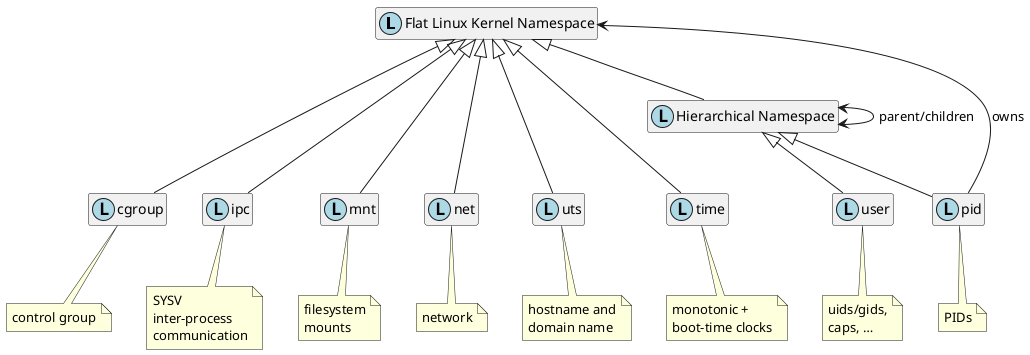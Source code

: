@startuml linux-namespaces
hide empty fields
hide empty methods

class "Flat Linux Kernel Namespace" as ns <<(L,LightBlue)>>

class cgroup <<(L,LightBlue)>>
note bottom: control group
ns <|--- cgroup
class ipc <<(L,LightBlue)>>
note bottom: SYSV\ninter-process\ncommunication
ns <|--- ipc
class mnt <<(L,LightBlue)>>
note bottom: filesystem\nmounts
ns <|--- mnt
class net <<(L,LightBlue)>>
note bottom: network
ns <|--- net
class uts <<(L,LightBlue)>>
note bottom: hostname and\ndomain name
ns <|--- uts
class time <<(L,LightBlue)>>
note bottom: monotonic +\nboot-time clocks
ns <|--- time

cgroup -[hidden] ipc

class "Hierarchical Namespace" as hns <<(L,LightBlue)>>
ns <|-- hns

class pid <<(L,LightBlue)>>
note bottom: PIDs
hns <|-- pid
hns <--> hns : parent/children

class user <<(L,LightBlue)>>
note bottom: uids/gids,\ncaps, …
hns <|-- user
ns <-- pid : owns

user -[hidden] pid

@enduml
